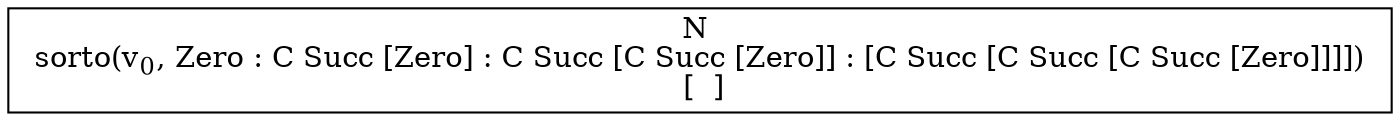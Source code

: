 digraph {
    graph [rankdir=TB
          ,bgcolor=transparent];
    node [shape=box
         ,fillcolor=white
         ,style=filled];
    0 [label=<N <BR/> sorto(v<SUB>0</SUB>, Zero : C Succ [Zero] : C Succ [C Succ [Zero]] : [C Succ [C Succ [C Succ [Zero]]]]) <BR/>  [  ] >];
}